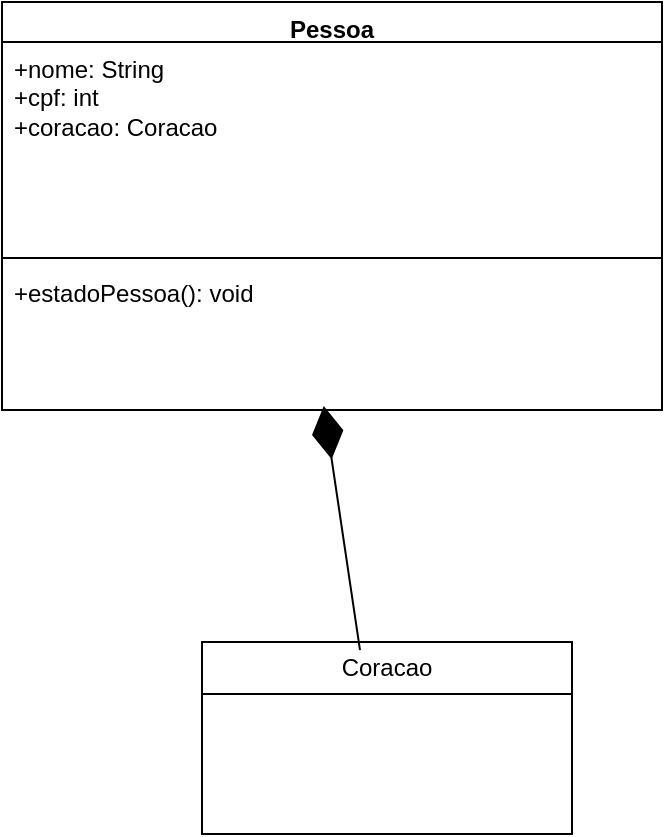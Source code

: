 <mxfile>
    <diagram id="B1OPRvVIgmSvWUMODPly" name="Page-1">
        <mxGraphModel dx="605" dy="480" grid="1" gridSize="10" guides="1" tooltips="1" connect="1" arrows="1" fold="1" page="1" pageScale="1" pageWidth="850" pageHeight="1100" math="0" shadow="0">
            <root>
                <mxCell id="0"/>
                <mxCell id="1" parent="0"/>
                <mxCell id="3" value="Pessoa" style="swimlane;fontStyle=1;align=center;verticalAlign=top;childLayout=stackLayout;horizontal=1;startSize=20;horizontalStack=0;resizeParent=1;resizeParentMax=0;resizeLast=0;collapsible=1;marginBottom=0;whiteSpace=wrap;html=1;textShadow=0;labelBorderColor=none;" parent="1" vertex="1">
                    <mxGeometry x="620" y="450" width="330" height="204" as="geometry"/>
                </mxCell>
                <mxCell id="4" value="+nome: String&lt;div&gt;+cpf: int&lt;/div&gt;&lt;div&gt;+coracao: Coracao&lt;/div&gt;" style="text;strokeColor=none;fillColor=none;align=left;verticalAlign=top;spacingLeft=4;spacingRight=4;overflow=hidden;rotatable=0;points=[[0,0.5],[1,0.5]];portConstraint=eastwest;whiteSpace=wrap;html=1;" parent="3" vertex="1">
                    <mxGeometry y="20" width="330" height="104" as="geometry"/>
                </mxCell>
                <mxCell id="5" value="" style="line;strokeWidth=1;fillColor=none;align=left;verticalAlign=top;spacingTop=-1;spacingLeft=3;spacingRight=3;rotatable=0;labelPosition=right;points=[];portConstraint=eastwest;strokeColor=inherit;" parent="3" vertex="1">
                    <mxGeometry y="124" width="330" height="8" as="geometry"/>
                </mxCell>
                <mxCell id="6" value="+estadoPessoa(): void" style="text;strokeColor=none;fillColor=none;align=left;verticalAlign=top;spacingLeft=4;spacingRight=4;overflow=hidden;rotatable=0;points=[[0,0.5],[1,0.5]];portConstraint=eastwest;whiteSpace=wrap;html=1;" parent="3" vertex="1">
                    <mxGeometry y="132" width="330" height="72" as="geometry"/>
                </mxCell>
                <mxCell id="8" value="Coracao" style="swimlane;fontStyle=0;childLayout=stackLayout;horizontal=1;startSize=26;fillColor=none;horizontalStack=0;resizeParent=1;resizeParentMax=0;resizeLast=0;collapsible=1;marginBottom=0;whiteSpace=wrap;html=1;" parent="1" vertex="1">
                    <mxGeometry x="720" y="770" width="185" height="96" as="geometry"/>
                </mxCell>
                <mxCell id="22" value="" style="endArrow=diamondThin;endFill=1;endSize=24;html=1;exitX=0.427;exitY=0.042;exitDx=0;exitDy=0;exitPerimeter=0;" edge="1" parent="1" source="8">
                    <mxGeometry width="160" relative="1" as="geometry">
                        <mxPoint x="764.135" y="779.996" as="sourcePoint"/>
                        <mxPoint x="780.873" y="651.98" as="targetPoint"/>
                    </mxGeometry>
                </mxCell>
            </root>
        </mxGraphModel>
    </diagram>
</mxfile>